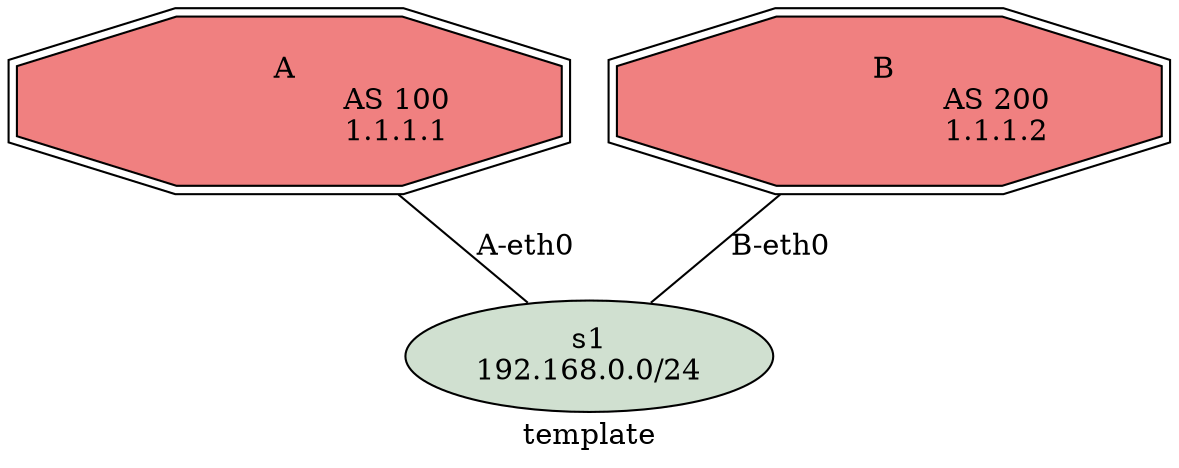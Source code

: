## Color coding:
#########################
##  Main FRR: #f08080  red
##  Switches: #d0e0d0  gray
##  RIP:      #19e3d9  Cyan
##  RIPng:    #fcb314  dark yellow
##  OSPFv2:   #32b835  Green
##  OSPFv3:   #19e3d9  Cyan
##  ISIS IPv4 #fcb314  dark yellow
##  ISIS IPv6 #9a81ec  purple
##  BGP IPv4  #eee3d3  beige
##  BGP IPv6  #fdff00  yellow
##### Colors (see http://www.color-hex.com/)

graph template {
	label="template";

	# Routers
	r1 [
		shape=doubleoctagon,
		label="A 
		       AS 100
		       1.1.1.1",
		fillcolor="#f08080",
		style=filled,
	];
	r2 [
		shape=doubleoctagon
		label="B 
		       AS 200
		       1.1.1.2",
		fillcolor="#f08080",
		style=filled,
	];

	# Switches
	s1 [
		shape=oval,
		label="s1\n192.168.0.0/24",
		fillcolor="#d0e0d0",
		style=filled,
	];

	# Connections
	r1 -- s1 [label="A-eth0"];
	r2 -- s1 [label="B-eth0"];
}
